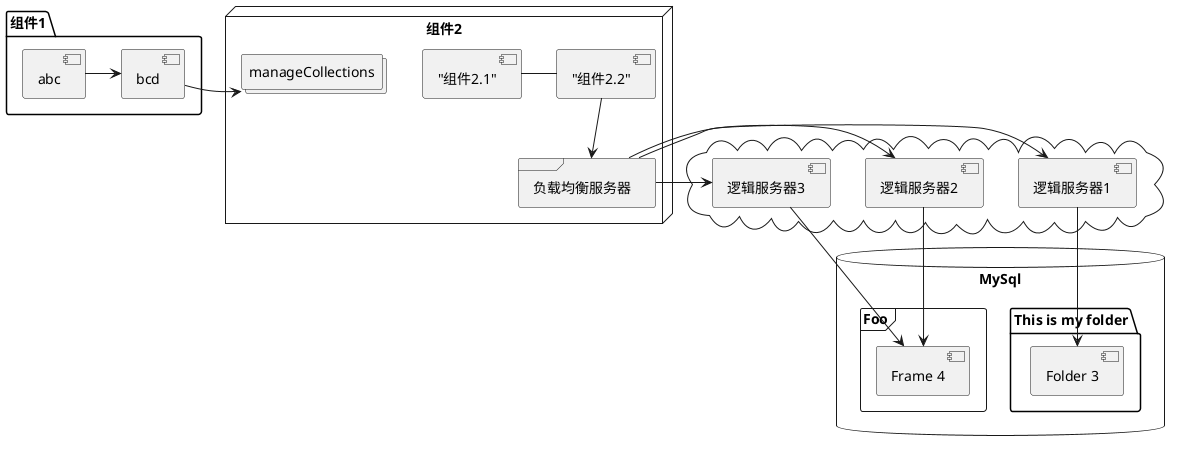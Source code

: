 @startuml
package "组件1" {
    component abc
    component bcd
}

abc -> bcd

node "组件2" {
    collections manageCollections
    frame 负载均衡服务器
    ["组件2.1"] - ["组件2.2"]
    ["组件2.2"] --> [负载均衡服务器]
}
bcd -> manageCollections

cloud {
    [负载均衡服务器] -> [逻辑服务器1]
    [负载均衡服务器] -> [逻辑服务器2]
    [负载均衡服务器] -> [逻辑服务器3]
}

database "MySql" {
    folder "This is my folder" {
        [Folder 3]
    }

    frame "Foo" {
        [Frame 4]
    }
}

[逻辑服务器1] --> [Folder 3]
[逻辑服务器2] --> [Frame 4]
[逻辑服务器3] --> [Frame 4]


@enduml
